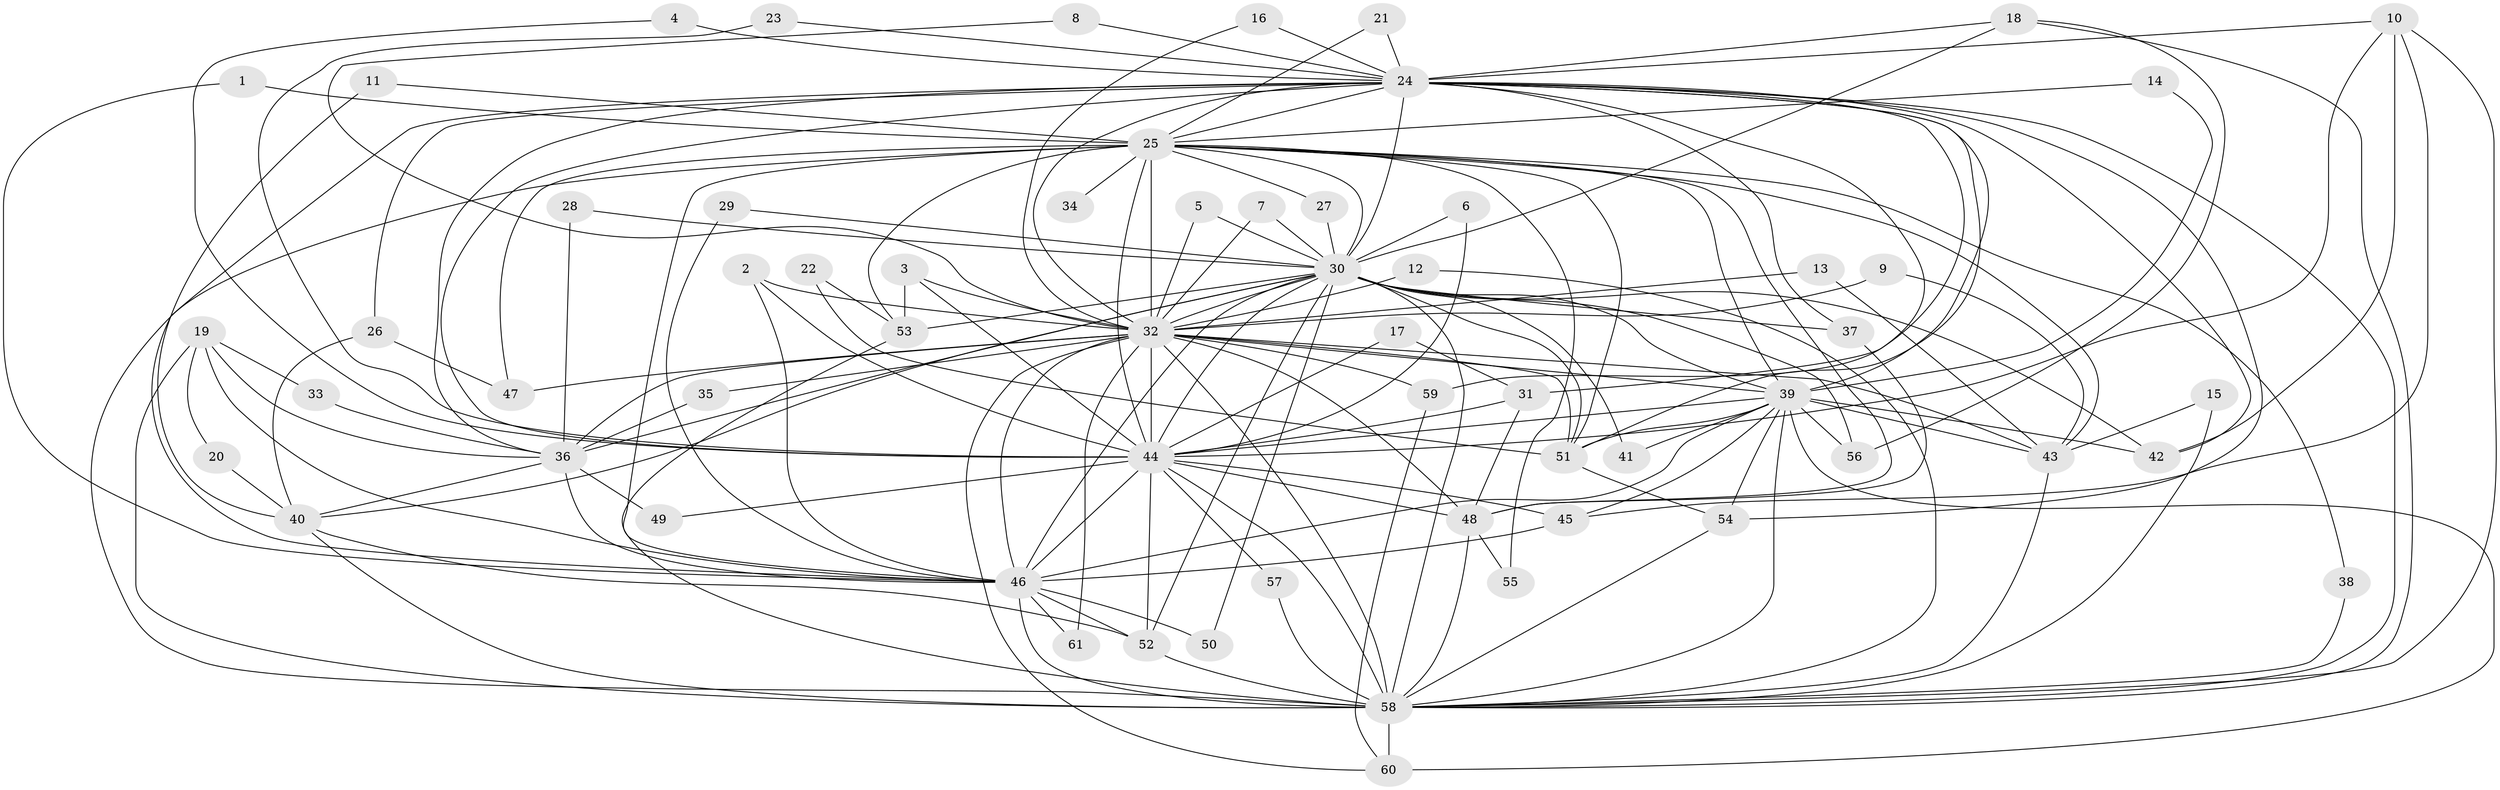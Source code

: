 // original degree distribution, {20: 0.01652892561983471, 32: 0.008264462809917356, 28: 0.01652892561983471, 12: 0.008264462809917356, 23: 0.008264462809917356, 17: 0.008264462809917356, 19: 0.008264462809917356, 26: 0.008264462809917356, 5: 0.049586776859504134, 2: 0.5537190082644629, 8: 0.008264462809917356, 3: 0.19834710743801653, 7: 0.01652892561983471, 4: 0.0743801652892562, 6: 0.008264462809917356, 9: 0.008264462809917356}
// Generated by graph-tools (version 1.1) at 2025/49/03/09/25 03:49:34]
// undirected, 61 vertices, 164 edges
graph export_dot {
graph [start="1"]
  node [color=gray90,style=filled];
  1;
  2;
  3;
  4;
  5;
  6;
  7;
  8;
  9;
  10;
  11;
  12;
  13;
  14;
  15;
  16;
  17;
  18;
  19;
  20;
  21;
  22;
  23;
  24;
  25;
  26;
  27;
  28;
  29;
  30;
  31;
  32;
  33;
  34;
  35;
  36;
  37;
  38;
  39;
  40;
  41;
  42;
  43;
  44;
  45;
  46;
  47;
  48;
  49;
  50;
  51;
  52;
  53;
  54;
  55;
  56;
  57;
  58;
  59;
  60;
  61;
  1 -- 25 [weight=1.0];
  1 -- 46 [weight=1.0];
  2 -- 32 [weight=1.0];
  2 -- 44 [weight=1.0];
  2 -- 46 [weight=1.0];
  3 -- 32 [weight=1.0];
  3 -- 44 [weight=1.0];
  3 -- 53 [weight=1.0];
  4 -- 24 [weight=1.0];
  4 -- 44 [weight=1.0];
  5 -- 30 [weight=1.0];
  5 -- 32 [weight=1.0];
  6 -- 30 [weight=1.0];
  6 -- 44 [weight=1.0];
  7 -- 30 [weight=1.0];
  7 -- 32 [weight=1.0];
  8 -- 24 [weight=1.0];
  8 -- 32 [weight=1.0];
  9 -- 32 [weight=1.0];
  9 -- 43 [weight=1.0];
  10 -- 24 [weight=1.0];
  10 -- 42 [weight=1.0];
  10 -- 44 [weight=1.0];
  10 -- 45 [weight=1.0];
  10 -- 58 [weight=1.0];
  11 -- 25 [weight=1.0];
  11 -- 40 [weight=1.0];
  12 -- 32 [weight=1.0];
  12 -- 58 [weight=1.0];
  13 -- 32 [weight=1.0];
  13 -- 43 [weight=1.0];
  14 -- 25 [weight=1.0];
  14 -- 39 [weight=1.0];
  15 -- 43 [weight=1.0];
  15 -- 58 [weight=1.0];
  16 -- 24 [weight=1.0];
  16 -- 32 [weight=1.0];
  17 -- 31 [weight=1.0];
  17 -- 44 [weight=1.0];
  18 -- 24 [weight=2.0];
  18 -- 30 [weight=2.0];
  18 -- 56 [weight=1.0];
  18 -- 58 [weight=1.0];
  19 -- 20 [weight=1.0];
  19 -- 33 [weight=1.0];
  19 -- 36 [weight=1.0];
  19 -- 46 [weight=1.0];
  19 -- 58 [weight=1.0];
  20 -- 40 [weight=1.0];
  21 -- 24 [weight=1.0];
  21 -- 25 [weight=1.0];
  22 -- 51 [weight=1.0];
  22 -- 53 [weight=1.0];
  23 -- 24 [weight=1.0];
  23 -- 44 [weight=1.0];
  24 -- 25 [weight=2.0];
  24 -- 26 [weight=1.0];
  24 -- 30 [weight=1.0];
  24 -- 31 [weight=1.0];
  24 -- 32 [weight=2.0];
  24 -- 36 [weight=1.0];
  24 -- 37 [weight=1.0];
  24 -- 39 [weight=2.0];
  24 -- 42 [weight=1.0];
  24 -- 44 [weight=2.0];
  24 -- 46 [weight=1.0];
  24 -- 51 [weight=1.0];
  24 -- 54 [weight=2.0];
  24 -- 58 [weight=2.0];
  24 -- 59 [weight=1.0];
  25 -- 27 [weight=1.0];
  25 -- 30 [weight=2.0];
  25 -- 32 [weight=4.0];
  25 -- 34 [weight=1.0];
  25 -- 38 [weight=1.0];
  25 -- 39 [weight=1.0];
  25 -- 43 [weight=1.0];
  25 -- 44 [weight=2.0];
  25 -- 46 [weight=1.0];
  25 -- 47 [weight=2.0];
  25 -- 48 [weight=1.0];
  25 -- 51 [weight=1.0];
  25 -- 53 [weight=1.0];
  25 -- 55 [weight=1.0];
  25 -- 58 [weight=1.0];
  26 -- 40 [weight=1.0];
  26 -- 47 [weight=1.0];
  27 -- 30 [weight=1.0];
  28 -- 30 [weight=1.0];
  28 -- 36 [weight=1.0];
  29 -- 30 [weight=1.0];
  29 -- 46 [weight=1.0];
  30 -- 32 [weight=2.0];
  30 -- 36 [weight=1.0];
  30 -- 37 [weight=1.0];
  30 -- 39 [weight=1.0];
  30 -- 40 [weight=1.0];
  30 -- 41 [weight=1.0];
  30 -- 42 [weight=1.0];
  30 -- 44 [weight=2.0];
  30 -- 46 [weight=1.0];
  30 -- 50 [weight=1.0];
  30 -- 51 [weight=1.0];
  30 -- 52 [weight=1.0];
  30 -- 53 [weight=1.0];
  30 -- 56 [weight=1.0];
  30 -- 58 [weight=1.0];
  31 -- 44 [weight=1.0];
  31 -- 48 [weight=1.0];
  32 -- 35 [weight=1.0];
  32 -- 36 [weight=2.0];
  32 -- 39 [weight=3.0];
  32 -- 43 [weight=1.0];
  32 -- 44 [weight=4.0];
  32 -- 46 [weight=2.0];
  32 -- 47 [weight=2.0];
  32 -- 48 [weight=1.0];
  32 -- 51 [weight=1.0];
  32 -- 58 [weight=3.0];
  32 -- 59 [weight=1.0];
  32 -- 60 [weight=1.0];
  32 -- 61 [weight=1.0];
  33 -- 36 [weight=1.0];
  35 -- 36 [weight=1.0];
  36 -- 40 [weight=1.0];
  36 -- 46 [weight=1.0];
  36 -- 49 [weight=1.0];
  37 -- 48 [weight=1.0];
  38 -- 58 [weight=1.0];
  39 -- 41 [weight=1.0];
  39 -- 42 [weight=1.0];
  39 -- 43 [weight=2.0];
  39 -- 44 [weight=3.0];
  39 -- 45 [weight=1.0];
  39 -- 46 [weight=2.0];
  39 -- 51 [weight=1.0];
  39 -- 54 [weight=1.0];
  39 -- 56 [weight=1.0];
  39 -- 58 [weight=1.0];
  39 -- 60 [weight=2.0];
  40 -- 52 [weight=1.0];
  40 -- 58 [weight=2.0];
  43 -- 58 [weight=1.0];
  44 -- 45 [weight=2.0];
  44 -- 46 [weight=2.0];
  44 -- 48 [weight=1.0];
  44 -- 49 [weight=1.0];
  44 -- 52 [weight=1.0];
  44 -- 57 [weight=1.0];
  44 -- 58 [weight=2.0];
  45 -- 46 [weight=1.0];
  46 -- 50 [weight=1.0];
  46 -- 52 [weight=1.0];
  46 -- 58 [weight=1.0];
  46 -- 61 [weight=1.0];
  48 -- 55 [weight=1.0];
  48 -- 58 [weight=1.0];
  51 -- 54 [weight=1.0];
  52 -- 58 [weight=1.0];
  53 -- 58 [weight=1.0];
  54 -- 58 [weight=1.0];
  57 -- 58 [weight=1.0];
  58 -- 60 [weight=2.0];
  59 -- 60 [weight=1.0];
}
